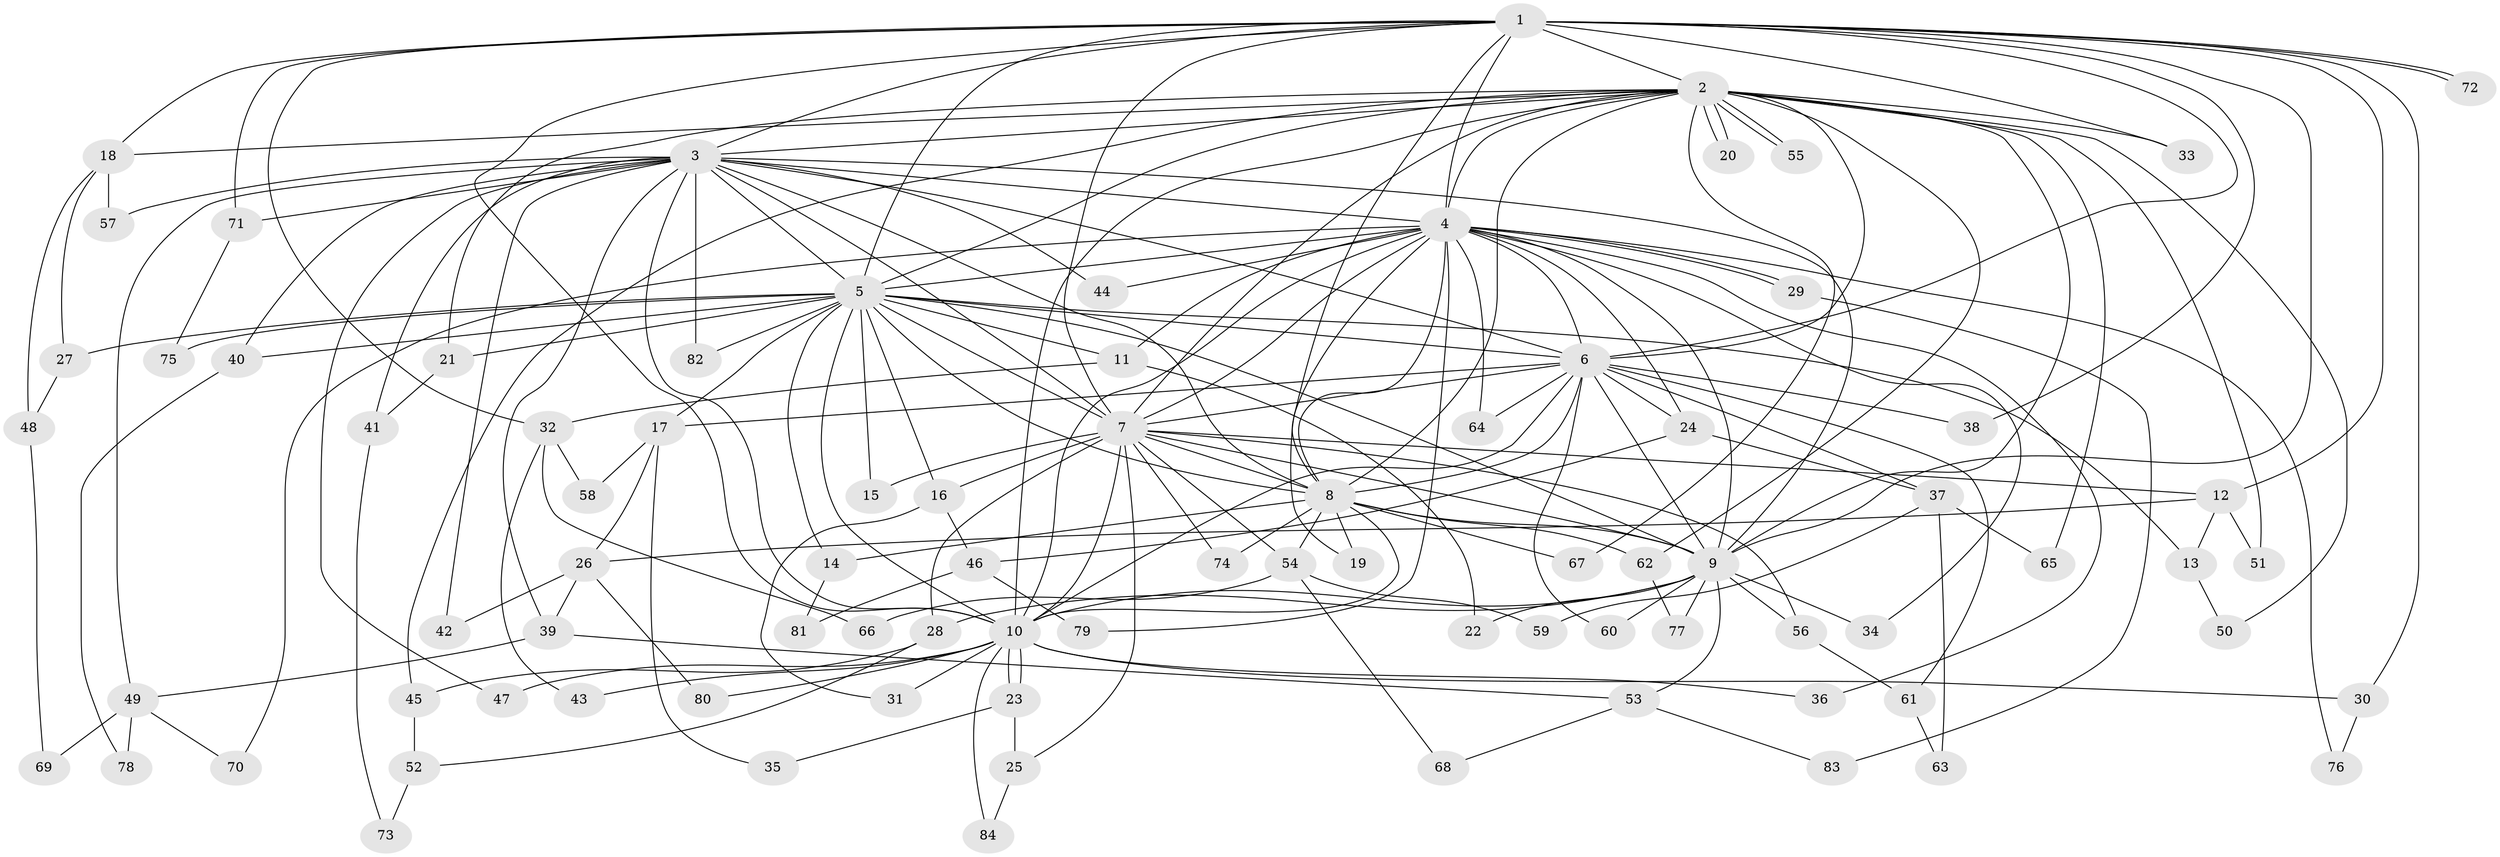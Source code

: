 // coarse degree distribution, {8: 0.07692307692307693, 4: 0.19230769230769232, 2: 0.15384615384615385, 3: 0.15384615384615385, 5: 0.07692307692307693, 6: 0.038461538461538464, 1: 0.11538461538461539, 15: 0.038461538461538464, 9: 0.038461538461538464, 12: 0.038461538461538464, 7: 0.038461538461538464, 14: 0.038461538461538464}
// Generated by graph-tools (version 1.1) at 2025/36/03/04/25 23:36:15]
// undirected, 84 vertices, 193 edges
graph export_dot {
  node [color=gray90,style=filled];
  1;
  2;
  3;
  4;
  5;
  6;
  7;
  8;
  9;
  10;
  11;
  12;
  13;
  14;
  15;
  16;
  17;
  18;
  19;
  20;
  21;
  22;
  23;
  24;
  25;
  26;
  27;
  28;
  29;
  30;
  31;
  32;
  33;
  34;
  35;
  36;
  37;
  38;
  39;
  40;
  41;
  42;
  43;
  44;
  45;
  46;
  47;
  48;
  49;
  50;
  51;
  52;
  53;
  54;
  55;
  56;
  57;
  58;
  59;
  60;
  61;
  62;
  63;
  64;
  65;
  66;
  67;
  68;
  69;
  70;
  71;
  72;
  73;
  74;
  75;
  76;
  77;
  78;
  79;
  80;
  81;
  82;
  83;
  84;
  1 -- 2;
  1 -- 3;
  1 -- 4;
  1 -- 5;
  1 -- 6;
  1 -- 7;
  1 -- 8;
  1 -- 9;
  1 -- 10;
  1 -- 12;
  1 -- 18;
  1 -- 30;
  1 -- 32;
  1 -- 33;
  1 -- 38;
  1 -- 71;
  1 -- 72;
  1 -- 72;
  2 -- 3;
  2 -- 4;
  2 -- 5;
  2 -- 6;
  2 -- 7;
  2 -- 8;
  2 -- 9;
  2 -- 10;
  2 -- 18;
  2 -- 20;
  2 -- 20;
  2 -- 21;
  2 -- 33;
  2 -- 45;
  2 -- 50;
  2 -- 51;
  2 -- 55;
  2 -- 55;
  2 -- 62;
  2 -- 65;
  2 -- 67;
  3 -- 4;
  3 -- 5;
  3 -- 6;
  3 -- 7;
  3 -- 8;
  3 -- 9;
  3 -- 10;
  3 -- 39;
  3 -- 40;
  3 -- 41;
  3 -- 42;
  3 -- 44;
  3 -- 47;
  3 -- 49;
  3 -- 57;
  3 -- 71;
  3 -- 82;
  4 -- 5;
  4 -- 6;
  4 -- 7;
  4 -- 8;
  4 -- 9;
  4 -- 10;
  4 -- 11;
  4 -- 19;
  4 -- 24;
  4 -- 29;
  4 -- 29;
  4 -- 34;
  4 -- 36;
  4 -- 44;
  4 -- 64;
  4 -- 70;
  4 -- 76;
  4 -- 79;
  5 -- 6;
  5 -- 7;
  5 -- 8;
  5 -- 9;
  5 -- 10;
  5 -- 11;
  5 -- 13;
  5 -- 14;
  5 -- 15;
  5 -- 16;
  5 -- 17;
  5 -- 21;
  5 -- 27;
  5 -- 40;
  5 -- 75;
  5 -- 82;
  6 -- 7;
  6 -- 8;
  6 -- 9;
  6 -- 10;
  6 -- 17;
  6 -- 24;
  6 -- 37;
  6 -- 38;
  6 -- 60;
  6 -- 61;
  6 -- 64;
  7 -- 8;
  7 -- 9;
  7 -- 10;
  7 -- 12;
  7 -- 15;
  7 -- 16;
  7 -- 25;
  7 -- 28;
  7 -- 54;
  7 -- 56;
  7 -- 74;
  8 -- 9;
  8 -- 10;
  8 -- 14;
  8 -- 19;
  8 -- 54;
  8 -- 62;
  8 -- 67;
  8 -- 74;
  9 -- 10;
  9 -- 22;
  9 -- 28;
  9 -- 34;
  9 -- 53;
  9 -- 56;
  9 -- 60;
  9 -- 77;
  10 -- 23;
  10 -- 23;
  10 -- 30;
  10 -- 31;
  10 -- 36;
  10 -- 43;
  10 -- 47;
  10 -- 80;
  10 -- 84;
  11 -- 22;
  11 -- 32;
  12 -- 13;
  12 -- 26;
  12 -- 51;
  13 -- 50;
  14 -- 81;
  16 -- 31;
  16 -- 46;
  17 -- 26;
  17 -- 35;
  17 -- 58;
  18 -- 27;
  18 -- 48;
  18 -- 57;
  21 -- 41;
  23 -- 25;
  23 -- 35;
  24 -- 37;
  24 -- 46;
  25 -- 84;
  26 -- 39;
  26 -- 42;
  26 -- 80;
  27 -- 48;
  28 -- 45;
  28 -- 52;
  29 -- 83;
  30 -- 76;
  32 -- 43;
  32 -- 58;
  32 -- 66;
  37 -- 59;
  37 -- 63;
  37 -- 65;
  39 -- 49;
  39 -- 53;
  40 -- 78;
  41 -- 73;
  45 -- 52;
  46 -- 79;
  46 -- 81;
  48 -- 69;
  49 -- 69;
  49 -- 70;
  49 -- 78;
  52 -- 73;
  53 -- 68;
  53 -- 83;
  54 -- 59;
  54 -- 66;
  54 -- 68;
  56 -- 61;
  61 -- 63;
  62 -- 77;
  71 -- 75;
}

